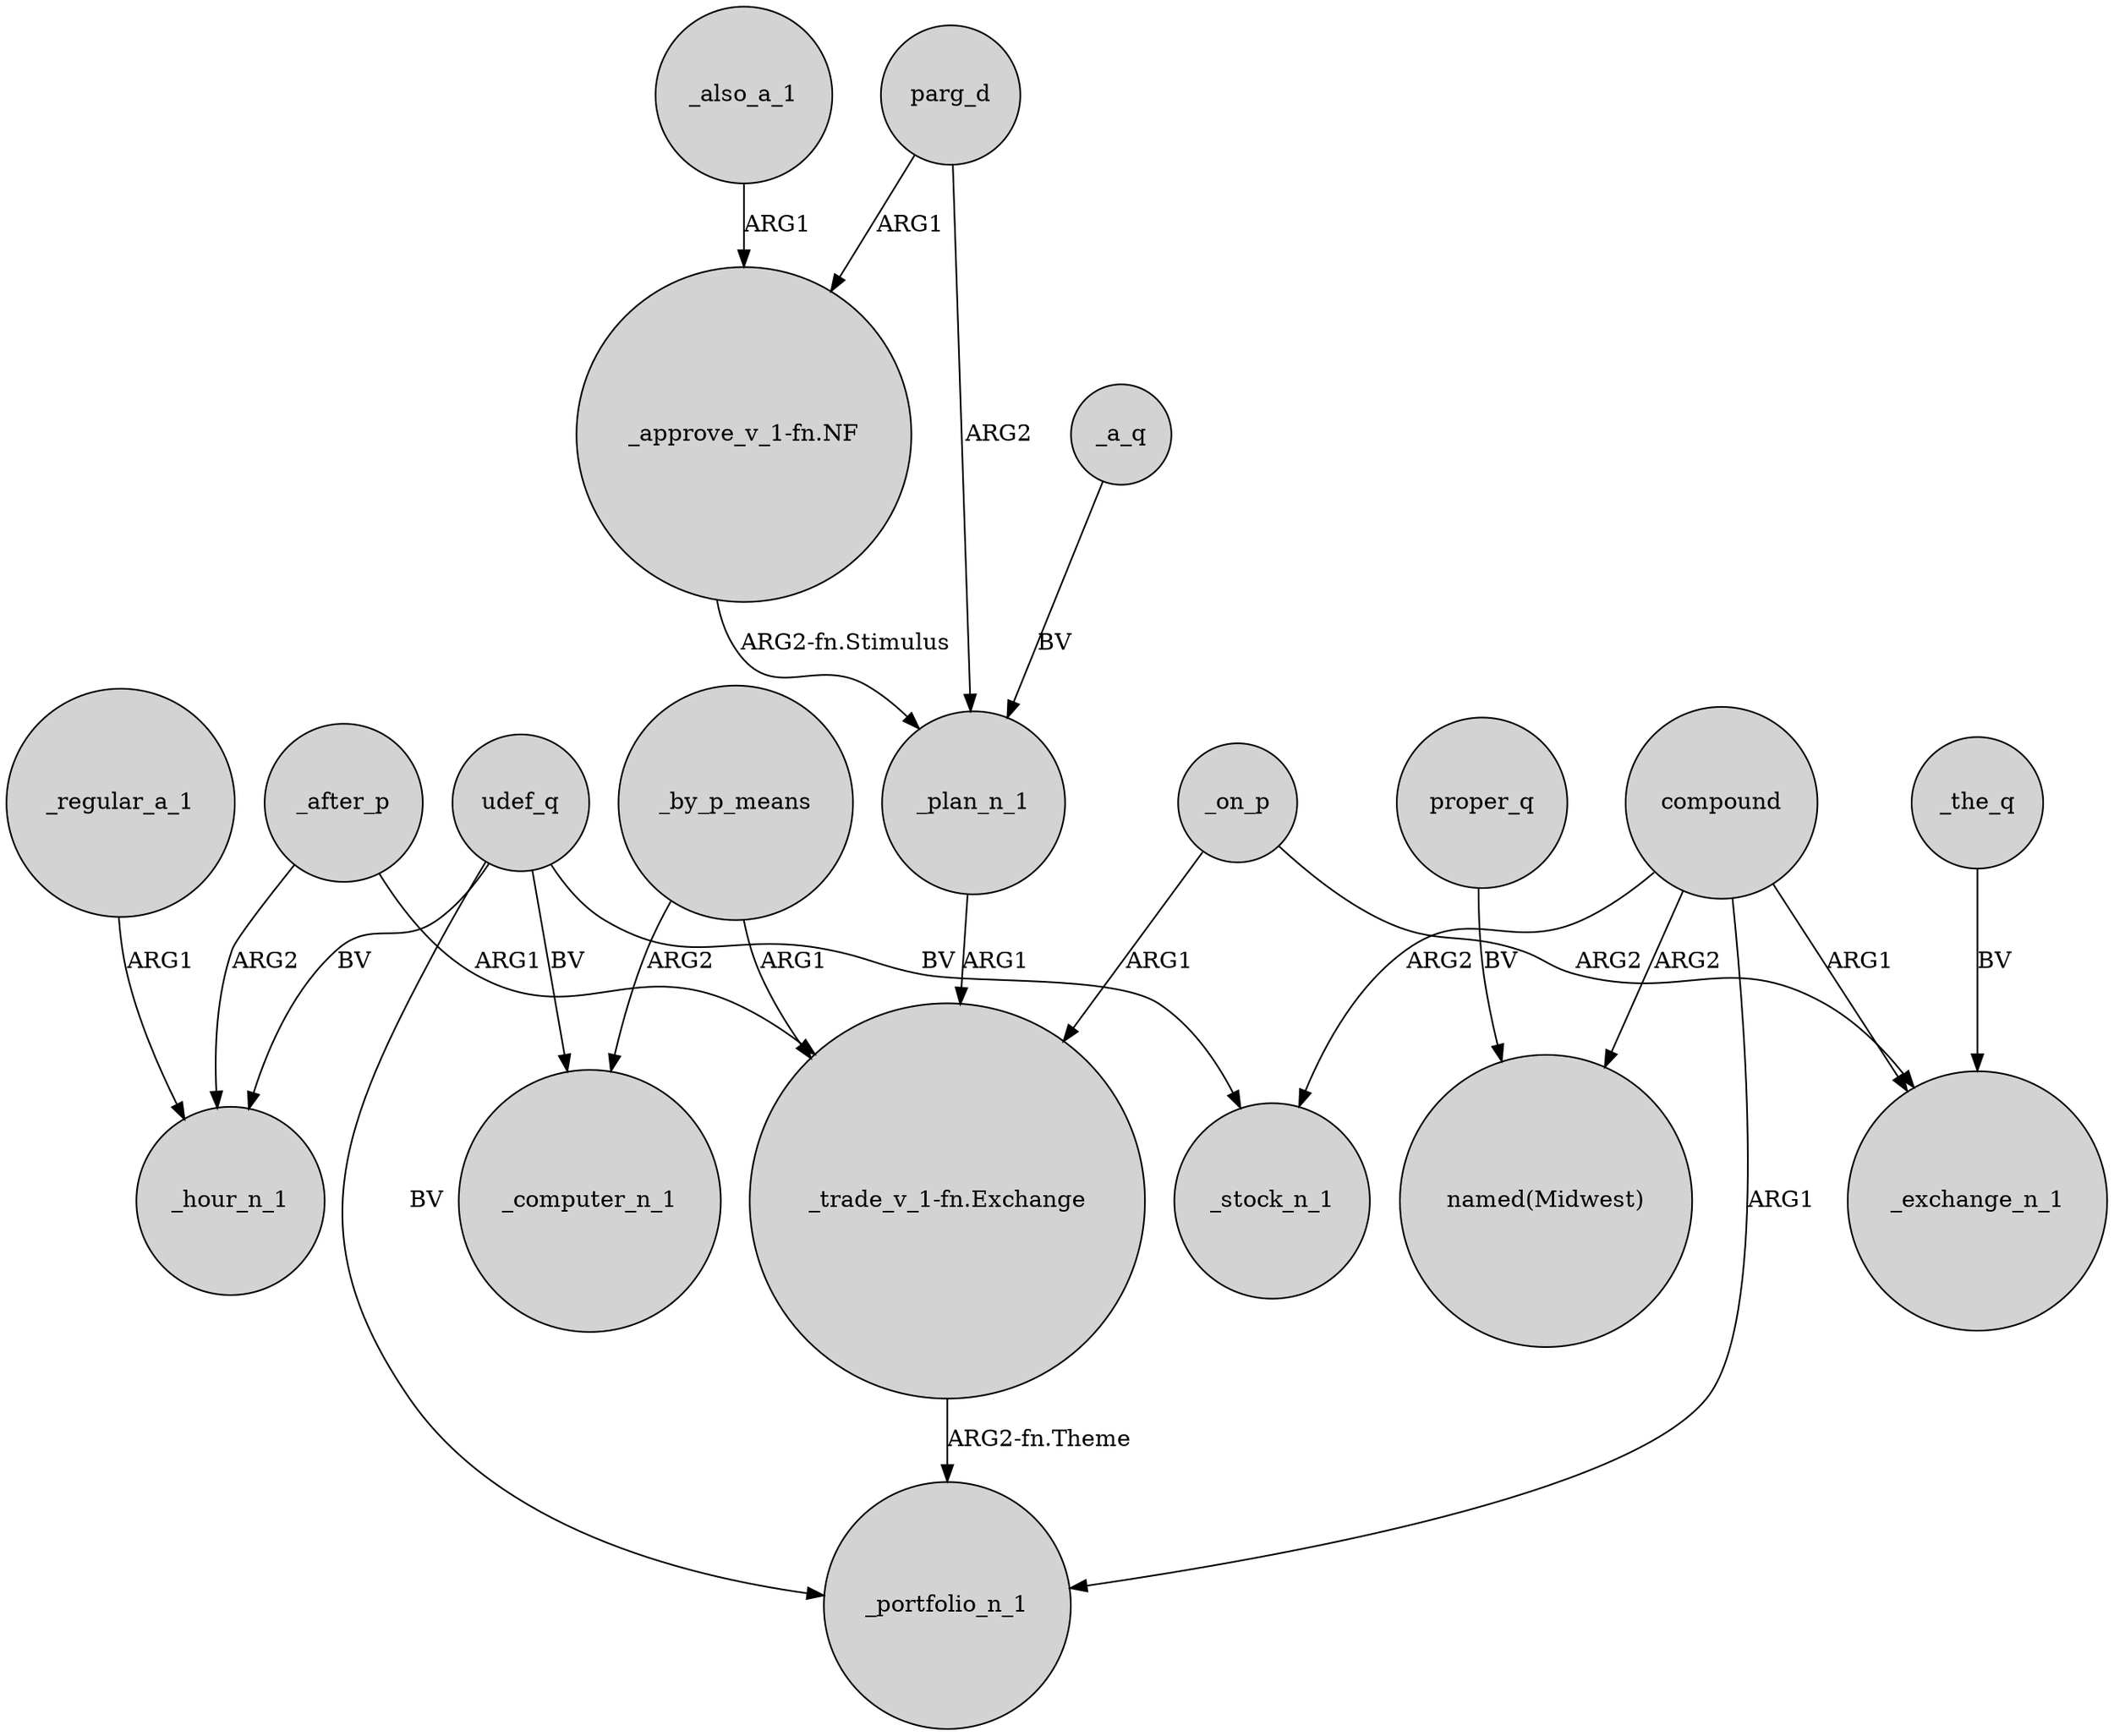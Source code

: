 digraph {
	node [shape=circle style=filled]
	_after_p -> "_trade_v_1-fn.Exchange" [label=ARG1]
	udef_q -> _hour_n_1 [label=BV]
	compound -> _portfolio_n_1 [label=ARG1]
	_by_p_means -> "_trade_v_1-fn.Exchange" [label=ARG1]
	parg_d -> _plan_n_1 [label=ARG2]
	udef_q -> _computer_n_1 [label=BV]
	compound -> "named(Midwest)" [label=ARG2]
	_on_p -> "_trade_v_1-fn.Exchange" [label=ARG1]
	compound -> _stock_n_1 [label=ARG2]
	udef_q -> _stock_n_1 [label=BV]
	_after_p -> _hour_n_1 [label=ARG2]
	compound -> _exchange_n_1 [label=ARG1]
	_plan_n_1 -> "_trade_v_1-fn.Exchange" [label=ARG1]
	_by_p_means -> _computer_n_1 [label=ARG2]
	"_trade_v_1-fn.Exchange" -> _portfolio_n_1 [label="ARG2-fn.Theme"]
	_also_a_1 -> "_approve_v_1-fn.NF" [label=ARG1]
	_the_q -> _exchange_n_1 [label=BV]
	_on_p -> _exchange_n_1 [label=ARG2]
	_regular_a_1 -> _hour_n_1 [label=ARG1]
	parg_d -> "_approve_v_1-fn.NF" [label=ARG1]
	proper_q -> "named(Midwest)" [label=BV]
	_a_q -> _plan_n_1 [label=BV]
	"_approve_v_1-fn.NF" -> _plan_n_1 [label="ARG2-fn.Stimulus"]
	udef_q -> _portfolio_n_1 [label=BV]
}
